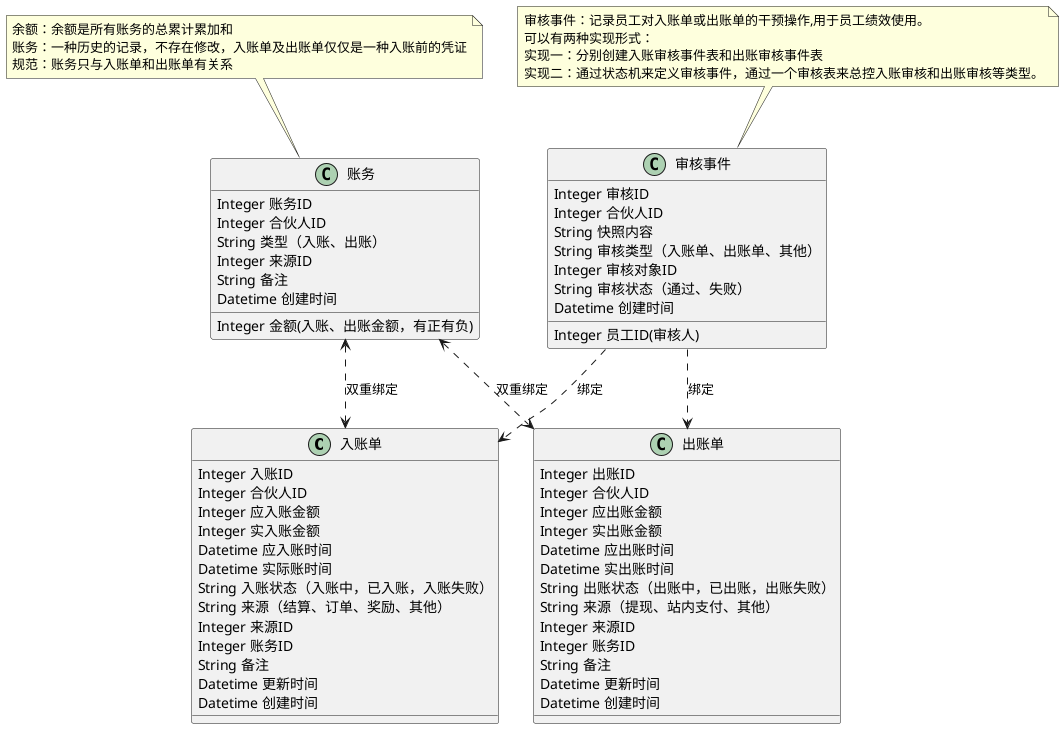 @startuml
class 入账单 {
    Integer 入账ID
    Integer 合伙人ID
    Integer 应入账金额
    Integer 实入账金额
    Datetime 应入账时间
    Datetime 实际账时间
    String 入账状态（入账中，已入账，入账失败）
    String 来源（结算、订单、奖励、其他）
    Integer 来源ID
    Integer 账务ID
    String 备注
    Datetime 更新时间
    Datetime 创建时间
}

class 出账单 {
    Integer 出账ID
    Integer 合伙人ID
    Integer 应出账金额
    Integer 实出账金额
    Datetime 应出账时间
    Datetime 实出账时间
    String 出账状态（出账中，已出账，出账失败）
    String 来源（提现、站内支付、其他）
    Integer 来源ID
    Integer 账务ID
    String 备注
    Datetime 更新时间
    Datetime 创建时间
}

class 账务 {
    Integer 账务ID
    Integer 合伙人ID
    Integer 金额(入账、出账金额，有正有负)
    String 类型（入账、出账）
    Integer 来源ID
    String 备注
    Datetime 创建时间
}
note top
余额：余额是所有账务的总累计累加和
账务：一种历史的记录，不存在修改，入账单及出账单仅仅是一种入账前的凭证
规范：账务只与入账单和出账单有关系
end note

class 审核事件 {
    Integer 审核ID
    Integer 合伙人ID
    Integer 员工ID(审核人)
    String 快照内容
    String 审核类型（入账单、出账单、其他）
    Integer 审核对象ID
    String 审核状态（通过、失败）
    Datetime 创建时间
}
note top
审核事件：记录员工对入账单或出账单的干预操作,用于员工绩效使用。
可以有两种实现形式：
实现一：分别创建入账审核事件表和出账审核事件表
实现二：通过状态机来定义审核事件，通过一个审核表来总控入账审核和出账审核等类型。
end note


账务 <..> 入账单 : 双重绑定
账务 <..> 出账单 : 双重绑定
审核事件 ..> 入账单 : 绑定
审核事件 ..> 出账单 : 绑定

@enduml
